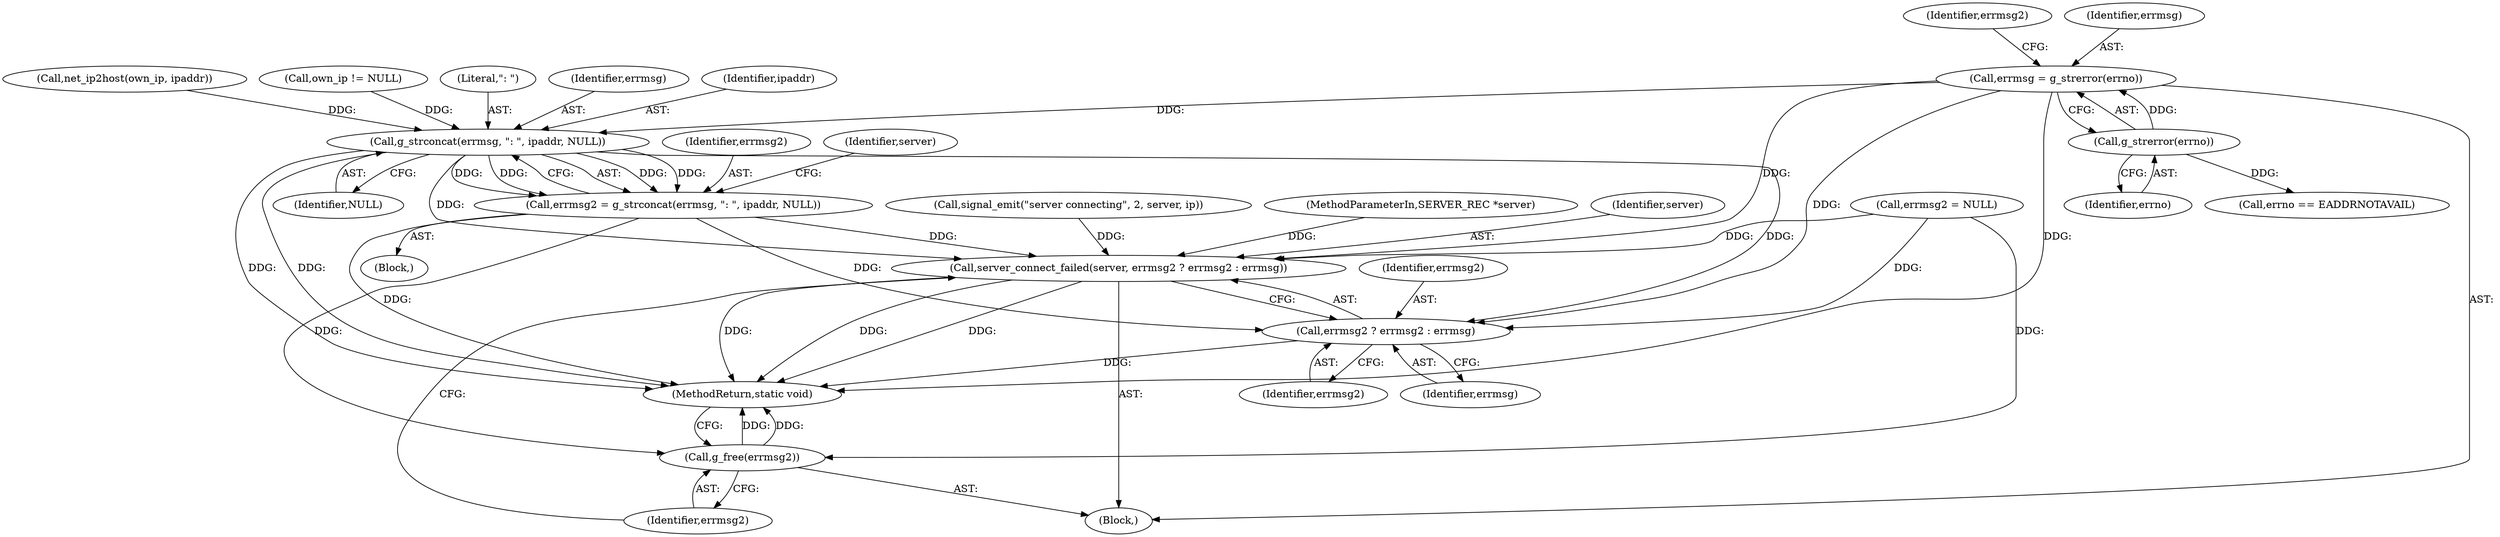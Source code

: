 digraph "0_irssi-proxy_85bbc05b21678e80423815d2ef1dfe26208491ab_3@API" {
"1000233" [label="(Call,errmsg = g_strerror(errno))"];
"1000235" [label="(Call,g_strerror(errno))"];
"1000255" [label="(Call,g_strconcat(errmsg, \": \", ipaddr, NULL))"];
"1000253" [label="(Call,errmsg2 = g_strconcat(errmsg, \": \", ipaddr, NULL))"];
"1000285" [label="(Call,server_connect_failed(server, errmsg2 ? errmsg2 : errmsg))"];
"1000287" [label="(Call,errmsg2 ? errmsg2 : errmsg)"];
"1000291" [label="(Call,g_free(errmsg2))"];
"1000238" [label="(Identifier,errmsg2)"];
"1000325" [label="(MethodReturn,static void)"];
"1000291" [label="(Call,g_free(errmsg2))"];
"1000258" [label="(Identifier,ipaddr)"];
"1000290" [label="(Identifier,errmsg)"];
"1000249" [label="(Block,)"];
"1000250" [label="(Call,net_ip2host(own_ip, ipaddr))"];
"1000285" [label="(Call,server_connect_failed(server, errmsg2 ? errmsg2 : errmsg))"];
"1000255" [label="(Call,g_strconcat(errmsg, \": \", ipaddr, NULL))"];
"1000254" [label="(Identifier,errmsg2)"];
"1000289" [label="(Identifier,errmsg2)"];
"1000234" [label="(Identifier,errmsg)"];
"1000287" [label="(Call,errmsg2 ? errmsg2 : errmsg)"];
"1000246" [label="(Call,own_ip != NULL)"];
"1000237" [label="(Call,errmsg2 = NULL)"];
"1000124" [label="(Call,signal_emit(\"server connecting\", 2, server, ip))"];
"1000232" [label="(Block,)"];
"1000233" [label="(Call,errmsg = g_strerror(errno))"];
"1000253" [label="(Call,errmsg2 = g_strconcat(errmsg, \": \", ipaddr, NULL))"];
"1000257" [label="(Literal,\": \")"];
"1000235" [label="(Call,g_strerror(errno))"];
"1000292" [label="(Identifier,errmsg2)"];
"1000103" [label="(MethodParameterIn,SERVER_REC *server)"];
"1000236" [label="(Identifier,errno)"];
"1000241" [label="(Call,errno == EADDRNOTAVAIL)"];
"1000256" [label="(Identifier,errmsg)"];
"1000259" [label="(Identifier,NULL)"];
"1000262" [label="(Identifier,server)"];
"1000286" [label="(Identifier,server)"];
"1000288" [label="(Identifier,errmsg2)"];
"1000233" -> "1000232"  [label="AST: "];
"1000233" -> "1000235"  [label="CFG: "];
"1000234" -> "1000233"  [label="AST: "];
"1000235" -> "1000233"  [label="AST: "];
"1000238" -> "1000233"  [label="CFG: "];
"1000233" -> "1000325"  [label="DDG: "];
"1000235" -> "1000233"  [label="DDG: "];
"1000233" -> "1000255"  [label="DDG: "];
"1000233" -> "1000285"  [label="DDG: "];
"1000233" -> "1000287"  [label="DDG: "];
"1000235" -> "1000236"  [label="CFG: "];
"1000236" -> "1000235"  [label="AST: "];
"1000235" -> "1000241"  [label="DDG: "];
"1000255" -> "1000253"  [label="AST: "];
"1000255" -> "1000259"  [label="CFG: "];
"1000256" -> "1000255"  [label="AST: "];
"1000257" -> "1000255"  [label="AST: "];
"1000258" -> "1000255"  [label="AST: "];
"1000259" -> "1000255"  [label="AST: "];
"1000253" -> "1000255"  [label="CFG: "];
"1000255" -> "1000325"  [label="DDG: "];
"1000255" -> "1000325"  [label="DDG: "];
"1000255" -> "1000253"  [label="DDG: "];
"1000255" -> "1000253"  [label="DDG: "];
"1000255" -> "1000253"  [label="DDG: "];
"1000255" -> "1000253"  [label="DDG: "];
"1000250" -> "1000255"  [label="DDG: "];
"1000246" -> "1000255"  [label="DDG: "];
"1000255" -> "1000285"  [label="DDG: "];
"1000255" -> "1000287"  [label="DDG: "];
"1000253" -> "1000249"  [label="AST: "];
"1000254" -> "1000253"  [label="AST: "];
"1000262" -> "1000253"  [label="CFG: "];
"1000253" -> "1000325"  [label="DDG: "];
"1000253" -> "1000285"  [label="DDG: "];
"1000253" -> "1000287"  [label="DDG: "];
"1000253" -> "1000291"  [label="DDG: "];
"1000285" -> "1000232"  [label="AST: "];
"1000285" -> "1000287"  [label="CFG: "];
"1000286" -> "1000285"  [label="AST: "];
"1000287" -> "1000285"  [label="AST: "];
"1000292" -> "1000285"  [label="CFG: "];
"1000285" -> "1000325"  [label="DDG: "];
"1000285" -> "1000325"  [label="DDG: "];
"1000285" -> "1000325"  [label="DDG: "];
"1000124" -> "1000285"  [label="DDG: "];
"1000103" -> "1000285"  [label="DDG: "];
"1000237" -> "1000285"  [label="DDG: "];
"1000287" -> "1000289"  [label="CFG: "];
"1000287" -> "1000290"  [label="CFG: "];
"1000288" -> "1000287"  [label="AST: "];
"1000289" -> "1000287"  [label="AST: "];
"1000290" -> "1000287"  [label="AST: "];
"1000287" -> "1000325"  [label="DDG: "];
"1000237" -> "1000287"  [label="DDG: "];
"1000291" -> "1000232"  [label="AST: "];
"1000291" -> "1000292"  [label="CFG: "];
"1000292" -> "1000291"  [label="AST: "];
"1000325" -> "1000291"  [label="CFG: "];
"1000291" -> "1000325"  [label="DDG: "];
"1000291" -> "1000325"  [label="DDG: "];
"1000237" -> "1000291"  [label="DDG: "];
}
